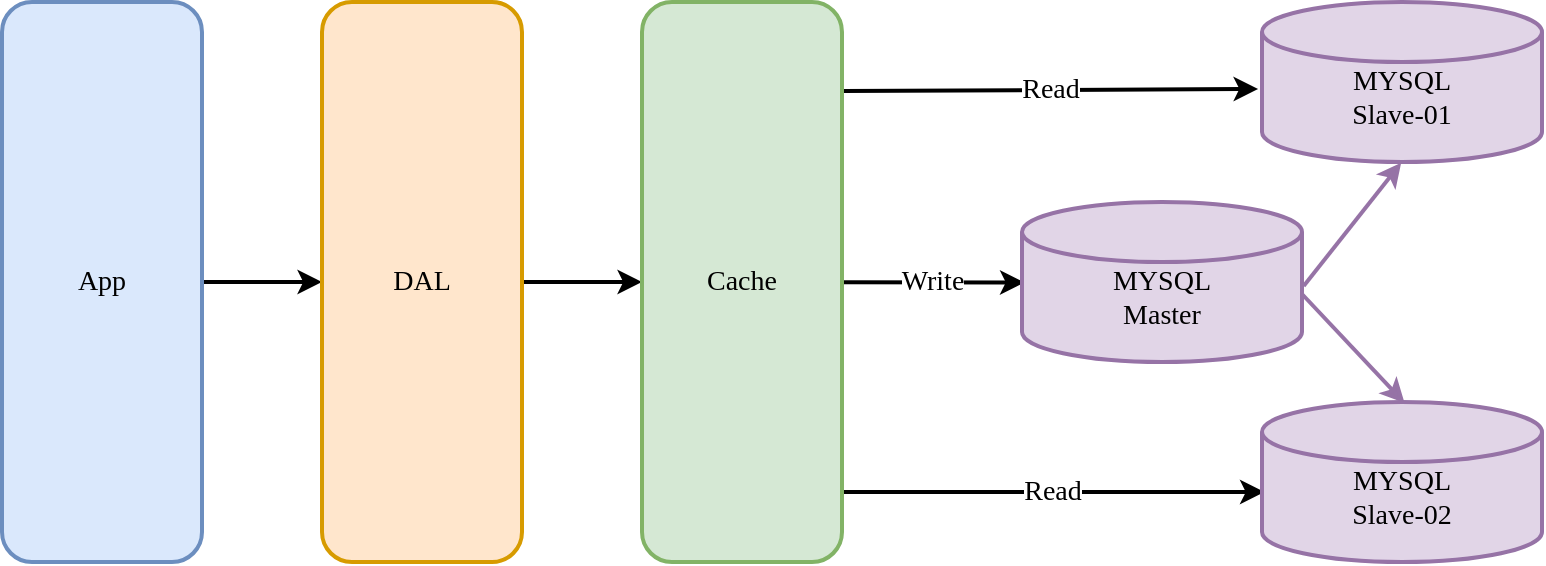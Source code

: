 <mxfile version="13.6.2" type="device"><diagram id="jyqbctYZLXDMh-bDhSbo" name="第 1 页"><mxGraphModel dx="1550" dy="887" grid="1" gridSize="10" guides="1" tooltips="1" connect="1" arrows="1" fold="1" page="1" pageScale="1" pageWidth="827" pageHeight="1169" math="0" shadow="0"><root><mxCell id="0"/><mxCell id="1" parent="0"/><mxCell id="Bf8djyIyqzxOkz-pXMQ--4" style="edgeStyle=orthogonalEdgeStyle;rounded=0;orthogonalLoop=1;jettySize=auto;html=1;entryX=0;entryY=0.5;entryDx=0;entryDy=0;fontFamily=Comic Sans MS;fontSize=14;strokeWidth=2;" parent="1" source="Bf8djyIyqzxOkz-pXMQ--1" target="Bf8djyIyqzxOkz-pXMQ--2" edge="1"><mxGeometry relative="1" as="geometry"/></mxCell><mxCell id="Bf8djyIyqzxOkz-pXMQ--1" value="App" style="rounded=1;whiteSpace=wrap;html=1;fillColor=#dae8fc;strokeColor=#6c8ebf;strokeWidth=2;fontSize=14;fontFamily=Comic Sans MS;" parent="1" vertex="1"><mxGeometry x="40" y="40" width="100" height="280" as="geometry"/></mxCell><mxCell id="Bf8djyIyqzxOkz-pXMQ--5" style="edgeStyle=orthogonalEdgeStyle;rounded=0;orthogonalLoop=1;jettySize=auto;html=1;fontFamily=Comic Sans MS;fontSize=14;strokeWidth=2;" parent="1" source="Bf8djyIyqzxOkz-pXMQ--2" target="Bf8djyIyqzxOkz-pXMQ--3" edge="1"><mxGeometry relative="1" as="geometry"/></mxCell><mxCell id="Bf8djyIyqzxOkz-pXMQ--2" value="DAL" style="rounded=1;whiteSpace=wrap;html=1;fillColor=#ffe6cc;strokeColor=#d79b00;strokeWidth=2;fontSize=14;fontFamily=Comic Sans MS;" parent="1" vertex="1"><mxGeometry x="200" y="40" width="100" height="280" as="geometry"/></mxCell><mxCell id="QR2pZo14qnd6YmS3Pc-u-4" value="Read" style="rounded=0;orthogonalLoop=1;jettySize=auto;html=1;entryX=-0.014;entryY=0.543;entryDx=0;entryDy=0;entryPerimeter=0;fontFamily=Comic Sans MS;fontSize=14;strokeWidth=2;exitX=1.004;exitY=0.159;exitDx=0;exitDy=0;exitPerimeter=0;" parent="1" source="Bf8djyIyqzxOkz-pXMQ--3" target="QR2pZo14qnd6YmS3Pc-u-1" edge="1"><mxGeometry relative="1" as="geometry"/></mxCell><mxCell id="QR2pZo14qnd6YmS3Pc-u-5" value="Write" style="edgeStyle=none;rounded=0;orthogonalLoop=1;jettySize=auto;html=1;entryX=0.009;entryY=0.503;entryDx=0;entryDy=0;entryPerimeter=0;fontFamily=Comic Sans MS;fontSize=14;strokeWidth=2;" parent="1" source="Bf8djyIyqzxOkz-pXMQ--3" target="QR2pZo14qnd6YmS3Pc-u-2" edge="1"><mxGeometry relative="1" as="geometry"/></mxCell><mxCell id="QR2pZo14qnd6YmS3Pc-u-6" value="Read" style="edgeStyle=none;rounded=0;orthogonalLoop=1;jettySize=auto;html=1;entryX=0.009;entryY=0.563;entryDx=0;entryDy=0;entryPerimeter=0;fontFamily=Comic Sans MS;fontSize=14;strokeWidth=2;exitX=1;exitY=0.875;exitDx=0;exitDy=0;exitPerimeter=0;" parent="1" source="Bf8djyIyqzxOkz-pXMQ--3" target="QR2pZo14qnd6YmS3Pc-u-3" edge="1"><mxGeometry relative="1" as="geometry"/></mxCell><mxCell id="Bf8djyIyqzxOkz-pXMQ--3" value="Cache" style="rounded=1;whiteSpace=wrap;html=1;fillColor=#d5e8d4;strokeColor=#82b366;strokeWidth=2;fontSize=14;fontFamily=Comic Sans MS;" parent="1" vertex="1"><mxGeometry x="360" y="40" width="100" height="280" as="geometry"/></mxCell><mxCell id="QR2pZo14qnd6YmS3Pc-u-1" value="&lt;br style=&quot;font-size: 14px&quot;&gt;MYSQL&lt;br&gt;Slave-01" style="shape=cylinder2;whiteSpace=wrap;html=1;boundedLbl=1;backgroundOutline=1;size=15;fillColor=#e1d5e7;strokeColor=#9673a6;strokeWidth=2;fontFamily=Comic Sans MS;fontSize=14;" parent="1" vertex="1"><mxGeometry x="670" y="40" width="140" height="80" as="geometry"/></mxCell><mxCell id="IeMUX3iAQcYP2oBLIdGa-3" style="edgeStyle=none;rounded=0;orthogonalLoop=1;jettySize=auto;html=1;entryX=0.497;entryY=1.005;entryDx=0;entryDy=0;entryPerimeter=0;strokeWidth=2;fillColor=#e1d5e7;strokeColor=#9673a6;exitX=1.006;exitY=0.525;exitDx=0;exitDy=0;exitPerimeter=0;" edge="1" parent="1" source="QR2pZo14qnd6YmS3Pc-u-2" target="QR2pZo14qnd6YmS3Pc-u-1"><mxGeometry relative="1" as="geometry"/></mxCell><mxCell id="IeMUX3iAQcYP2oBLIdGa-4" style="edgeStyle=none;rounded=0;orthogonalLoop=1;jettySize=auto;html=1;entryX=0.509;entryY=0.005;entryDx=0;entryDy=0;entryPerimeter=0;strokeWidth=2;fillColor=#e1d5e7;strokeColor=#9673a6;exitX=1;exitY=0.575;exitDx=0;exitDy=0;exitPerimeter=0;" edge="1" parent="1" source="QR2pZo14qnd6YmS3Pc-u-2" target="QR2pZo14qnd6YmS3Pc-u-3"><mxGeometry relative="1" as="geometry"/></mxCell><mxCell id="QR2pZo14qnd6YmS3Pc-u-2" value="&lt;br style=&quot;font-size: 14px&quot;&gt;MYSQL&lt;br&gt;Master" style="shape=cylinder2;whiteSpace=wrap;html=1;boundedLbl=1;backgroundOutline=1;size=15;fillColor=#e1d5e7;strokeColor=#9673a6;strokeWidth=2;fontFamily=Comic Sans MS;fontSize=14;" parent="1" vertex="1"><mxGeometry x="550" y="140" width="140" height="80" as="geometry"/></mxCell><mxCell id="QR2pZo14qnd6YmS3Pc-u-3" value="&lt;br style=&quot;font-size: 14px&quot;&gt;MYSQL&lt;br&gt;Slave-02" style="shape=cylinder2;whiteSpace=wrap;html=1;boundedLbl=1;backgroundOutline=1;size=15;fillColor=#e1d5e7;strokeColor=#9673a6;strokeWidth=2;fontFamily=Comic Sans MS;fontSize=14;" parent="1" vertex="1"><mxGeometry x="670" y="240" width="140" height="80" as="geometry"/></mxCell></root></mxGraphModel></diagram></mxfile>
